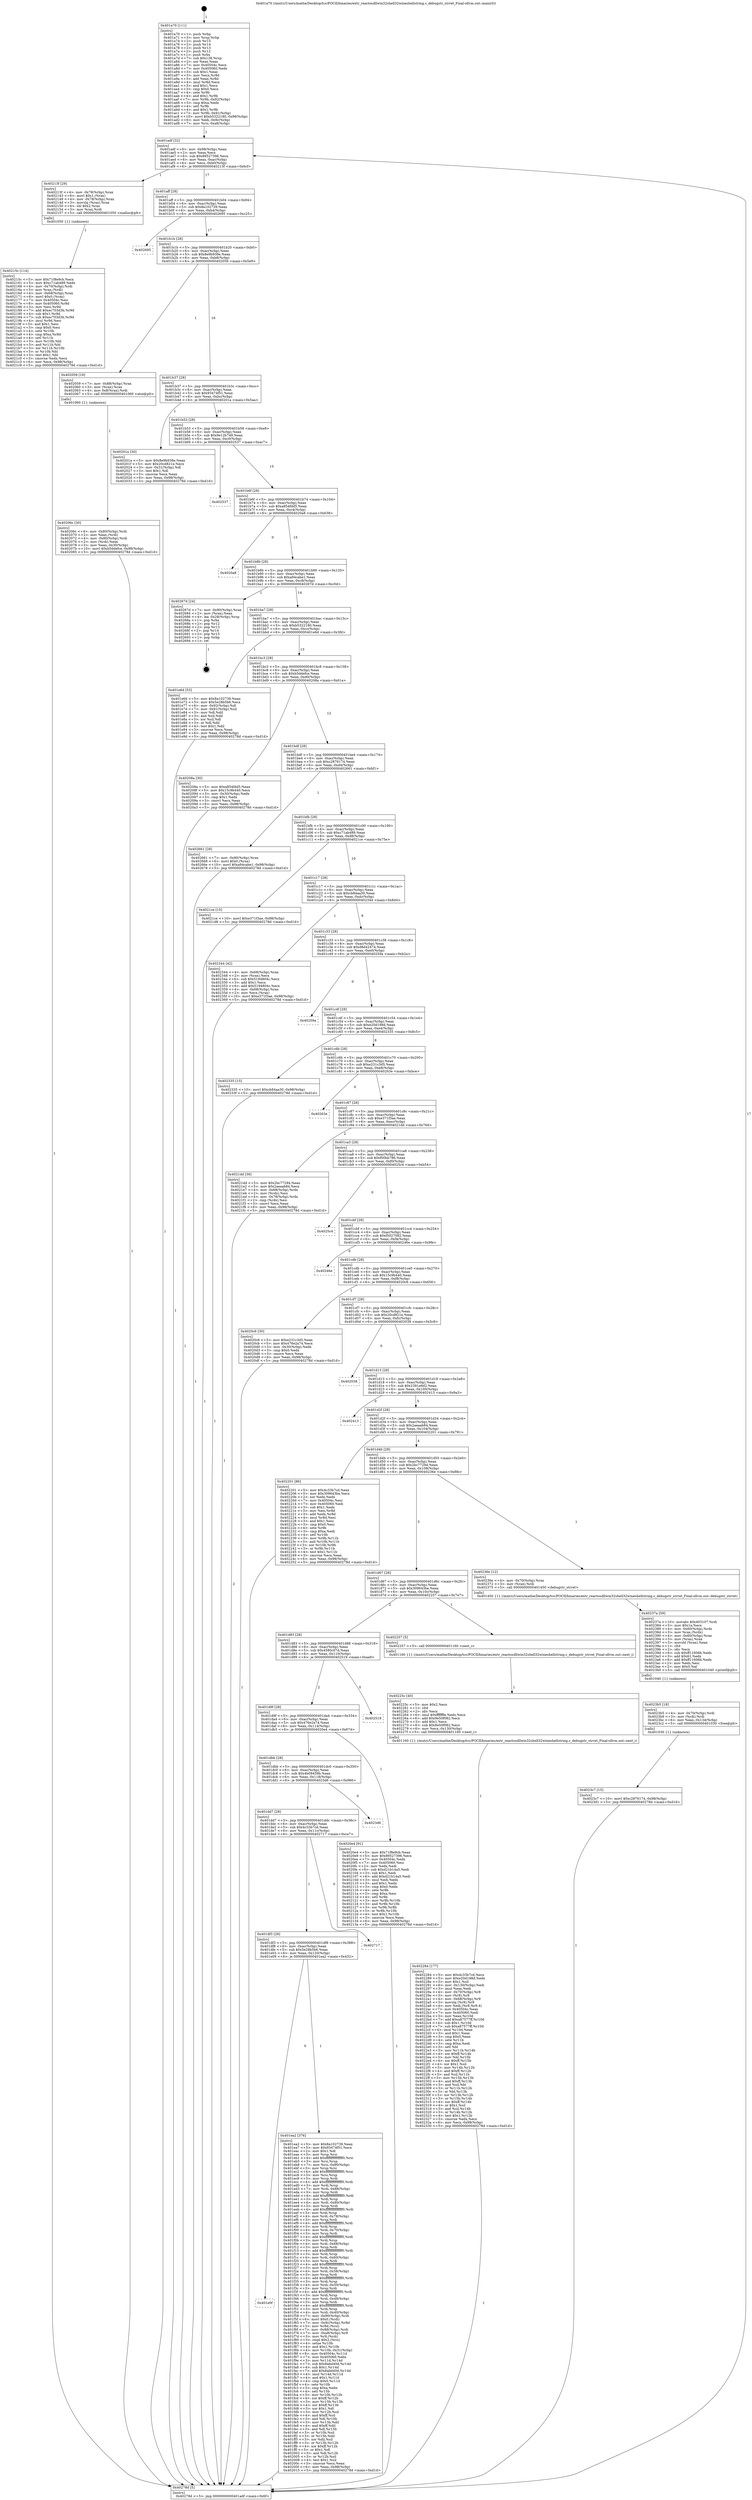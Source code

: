 digraph "0x401a70" {
  label = "0x401a70 (/mnt/c/Users/mathe/Desktop/tcc/POCII/binaries/extr_reactosdllwin32shell32wineshellstring.c_debugstr_strret_Final-ollvm.out::main(0))"
  labelloc = "t"
  node[shape=record]

  Entry [label="",width=0.3,height=0.3,shape=circle,fillcolor=black,style=filled]
  "0x401adf" [label="{
     0x401adf [32]\l
     | [instrs]\l
     &nbsp;&nbsp;0x401adf \<+6\>: mov -0x98(%rbp),%eax\l
     &nbsp;&nbsp;0x401ae5 \<+2\>: mov %eax,%ecx\l
     &nbsp;&nbsp;0x401ae7 \<+6\>: sub $0x89527396,%ecx\l
     &nbsp;&nbsp;0x401aed \<+6\>: mov %eax,-0xac(%rbp)\l
     &nbsp;&nbsp;0x401af3 \<+6\>: mov %ecx,-0xb0(%rbp)\l
     &nbsp;&nbsp;0x401af9 \<+6\>: je 000000000040213f \<main+0x6cf\>\l
  }"]
  "0x40213f" [label="{
     0x40213f [29]\l
     | [instrs]\l
     &nbsp;&nbsp;0x40213f \<+4\>: mov -0x78(%rbp),%rax\l
     &nbsp;&nbsp;0x402143 \<+6\>: movl $0x1,(%rax)\l
     &nbsp;&nbsp;0x402149 \<+4\>: mov -0x78(%rbp),%rax\l
     &nbsp;&nbsp;0x40214d \<+3\>: movslq (%rax),%rax\l
     &nbsp;&nbsp;0x402150 \<+4\>: shl $0x2,%rax\l
     &nbsp;&nbsp;0x402154 \<+3\>: mov %rax,%rdi\l
     &nbsp;&nbsp;0x402157 \<+5\>: call 0000000000401050 \<malloc@plt\>\l
     | [calls]\l
     &nbsp;&nbsp;0x401050 \{1\} (unknown)\l
  }"]
  "0x401aff" [label="{
     0x401aff [28]\l
     | [instrs]\l
     &nbsp;&nbsp;0x401aff \<+5\>: jmp 0000000000401b04 \<main+0x94\>\l
     &nbsp;&nbsp;0x401b04 \<+6\>: mov -0xac(%rbp),%eax\l
     &nbsp;&nbsp;0x401b0a \<+5\>: sub $0x8a102739,%eax\l
     &nbsp;&nbsp;0x401b0f \<+6\>: mov %eax,-0xb4(%rbp)\l
     &nbsp;&nbsp;0x401b15 \<+6\>: je 0000000000402695 \<main+0xc25\>\l
  }"]
  Exit [label="",width=0.3,height=0.3,shape=circle,fillcolor=black,style=filled,peripheries=2]
  "0x402695" [label="{
     0x402695\l
  }", style=dashed]
  "0x401b1b" [label="{
     0x401b1b [28]\l
     | [instrs]\l
     &nbsp;&nbsp;0x401b1b \<+5\>: jmp 0000000000401b20 \<main+0xb0\>\l
     &nbsp;&nbsp;0x401b20 \<+6\>: mov -0xac(%rbp),%eax\l
     &nbsp;&nbsp;0x401b26 \<+5\>: sub $0x8e9b938e,%eax\l
     &nbsp;&nbsp;0x401b2b \<+6\>: mov %eax,-0xb8(%rbp)\l
     &nbsp;&nbsp;0x401b31 \<+6\>: je 0000000000402059 \<main+0x5e9\>\l
  }"]
  "0x4023c7" [label="{
     0x4023c7 [15]\l
     | [instrs]\l
     &nbsp;&nbsp;0x4023c7 \<+10\>: movl $0xc2876174,-0x98(%rbp)\l
     &nbsp;&nbsp;0x4023d1 \<+5\>: jmp 000000000040278d \<main+0xd1d\>\l
  }"]
  "0x402059" [label="{
     0x402059 [19]\l
     | [instrs]\l
     &nbsp;&nbsp;0x402059 \<+7\>: mov -0x88(%rbp),%rax\l
     &nbsp;&nbsp;0x402060 \<+3\>: mov (%rax),%rax\l
     &nbsp;&nbsp;0x402063 \<+4\>: mov 0x8(%rax),%rdi\l
     &nbsp;&nbsp;0x402067 \<+5\>: call 0000000000401060 \<atoi@plt\>\l
     | [calls]\l
     &nbsp;&nbsp;0x401060 \{1\} (unknown)\l
  }"]
  "0x401b37" [label="{
     0x401b37 [28]\l
     | [instrs]\l
     &nbsp;&nbsp;0x401b37 \<+5\>: jmp 0000000000401b3c \<main+0xcc\>\l
     &nbsp;&nbsp;0x401b3c \<+6\>: mov -0xac(%rbp),%eax\l
     &nbsp;&nbsp;0x401b42 \<+5\>: sub $0x93474f51,%eax\l
     &nbsp;&nbsp;0x401b47 \<+6\>: mov %eax,-0xbc(%rbp)\l
     &nbsp;&nbsp;0x401b4d \<+6\>: je 000000000040201a \<main+0x5aa\>\l
  }"]
  "0x4023b5" [label="{
     0x4023b5 [18]\l
     | [instrs]\l
     &nbsp;&nbsp;0x4023b5 \<+4\>: mov -0x70(%rbp),%rdi\l
     &nbsp;&nbsp;0x4023b9 \<+3\>: mov (%rdi),%rdi\l
     &nbsp;&nbsp;0x4023bc \<+6\>: mov %eax,-0x134(%rbp)\l
     &nbsp;&nbsp;0x4023c2 \<+5\>: call 0000000000401030 \<free@plt\>\l
     | [calls]\l
     &nbsp;&nbsp;0x401030 \{1\} (unknown)\l
  }"]
  "0x40201a" [label="{
     0x40201a [30]\l
     | [instrs]\l
     &nbsp;&nbsp;0x40201a \<+5\>: mov $0x8e9b938e,%eax\l
     &nbsp;&nbsp;0x40201f \<+5\>: mov $0x20cd821e,%ecx\l
     &nbsp;&nbsp;0x402024 \<+3\>: mov -0x31(%rbp),%dl\l
     &nbsp;&nbsp;0x402027 \<+3\>: test $0x1,%dl\l
     &nbsp;&nbsp;0x40202a \<+3\>: cmovne %ecx,%eax\l
     &nbsp;&nbsp;0x40202d \<+6\>: mov %eax,-0x98(%rbp)\l
     &nbsp;&nbsp;0x402033 \<+5\>: jmp 000000000040278d \<main+0xd1d\>\l
  }"]
  "0x401b53" [label="{
     0x401b53 [28]\l
     | [instrs]\l
     &nbsp;&nbsp;0x401b53 \<+5\>: jmp 0000000000401b58 \<main+0xe8\>\l
     &nbsp;&nbsp;0x401b58 \<+6\>: mov -0xac(%rbp),%eax\l
     &nbsp;&nbsp;0x401b5e \<+5\>: sub $0x9e12b749,%eax\l
     &nbsp;&nbsp;0x401b63 \<+6\>: mov %eax,-0xc0(%rbp)\l
     &nbsp;&nbsp;0x401b69 \<+6\>: je 0000000000402537 \<main+0xac7\>\l
  }"]
  "0x40237a" [label="{
     0x40237a [59]\l
     | [instrs]\l
     &nbsp;&nbsp;0x40237a \<+10\>: movabs $0x403107,%rdi\l
     &nbsp;&nbsp;0x402384 \<+5\>: mov $0x1a,%ecx\l
     &nbsp;&nbsp;0x402389 \<+4\>: mov -0x60(%rbp),%rdx\l
     &nbsp;&nbsp;0x40238d \<+3\>: mov %rax,(%rdx)\l
     &nbsp;&nbsp;0x402390 \<+4\>: mov -0x60(%rbp),%rax\l
     &nbsp;&nbsp;0x402394 \<+3\>: mov (%rax),%rax\l
     &nbsp;&nbsp;0x402397 \<+3\>: movsbl (%rax),%eax\l
     &nbsp;&nbsp;0x40239a \<+1\>: cltd\l
     &nbsp;&nbsp;0x40239b \<+2\>: idiv %ecx\l
     &nbsp;&nbsp;0x40239d \<+6\>: sub $0xff11606b,%edx\l
     &nbsp;&nbsp;0x4023a3 \<+3\>: add $0x61,%edx\l
     &nbsp;&nbsp;0x4023a6 \<+6\>: add $0xff11606b,%edx\l
     &nbsp;&nbsp;0x4023ac \<+2\>: mov %edx,%esi\l
     &nbsp;&nbsp;0x4023ae \<+2\>: mov $0x0,%al\l
     &nbsp;&nbsp;0x4023b0 \<+5\>: call 0000000000401040 \<printf@plt\>\l
     | [calls]\l
     &nbsp;&nbsp;0x401040 \{1\} (unknown)\l
  }"]
  "0x402537" [label="{
     0x402537\l
  }", style=dashed]
  "0x401b6f" [label="{
     0x401b6f [28]\l
     | [instrs]\l
     &nbsp;&nbsp;0x401b6f \<+5\>: jmp 0000000000401b74 \<main+0x104\>\l
     &nbsp;&nbsp;0x401b74 \<+6\>: mov -0xac(%rbp),%eax\l
     &nbsp;&nbsp;0x401b7a \<+5\>: sub $0xa854fdd5,%eax\l
     &nbsp;&nbsp;0x401b7f \<+6\>: mov %eax,-0xc4(%rbp)\l
     &nbsp;&nbsp;0x401b85 \<+6\>: je 00000000004020a8 \<main+0x638\>\l
  }"]
  "0x402284" [label="{
     0x402284 [177]\l
     | [instrs]\l
     &nbsp;&nbsp;0x402284 \<+5\>: mov $0x4c33b7cd,%ecx\l
     &nbsp;&nbsp;0x402289 \<+5\>: mov $0xe20d198d,%edx\l
     &nbsp;&nbsp;0x40228e \<+3\>: mov $0x1,%sil\l
     &nbsp;&nbsp;0x402291 \<+6\>: mov -0x130(%rbp),%edi\l
     &nbsp;&nbsp;0x402297 \<+3\>: imul %eax,%edi\l
     &nbsp;&nbsp;0x40229a \<+4\>: mov -0x70(%rbp),%r8\l
     &nbsp;&nbsp;0x40229e \<+3\>: mov (%r8),%r8\l
     &nbsp;&nbsp;0x4022a1 \<+4\>: mov -0x68(%rbp),%r9\l
     &nbsp;&nbsp;0x4022a5 \<+3\>: movslq (%r9),%r9\l
     &nbsp;&nbsp;0x4022a8 \<+4\>: mov %edi,(%r8,%r9,4)\l
     &nbsp;&nbsp;0x4022ac \<+7\>: mov 0x40504c,%eax\l
     &nbsp;&nbsp;0x4022b3 \<+7\>: mov 0x405060,%edi\l
     &nbsp;&nbsp;0x4022ba \<+3\>: mov %eax,%r10d\l
     &nbsp;&nbsp;0x4022bd \<+7\>: add $0xa87577ff,%r10d\l
     &nbsp;&nbsp;0x4022c4 \<+4\>: sub $0x1,%r10d\l
     &nbsp;&nbsp;0x4022c8 \<+7\>: sub $0xa87577ff,%r10d\l
     &nbsp;&nbsp;0x4022cf \<+4\>: imul %r10d,%eax\l
     &nbsp;&nbsp;0x4022d3 \<+3\>: and $0x1,%eax\l
     &nbsp;&nbsp;0x4022d6 \<+3\>: cmp $0x0,%eax\l
     &nbsp;&nbsp;0x4022d9 \<+4\>: sete %r11b\l
     &nbsp;&nbsp;0x4022dd \<+3\>: cmp $0xa,%edi\l
     &nbsp;&nbsp;0x4022e0 \<+3\>: setl %bl\l
     &nbsp;&nbsp;0x4022e3 \<+3\>: mov %r11b,%r14b\l
     &nbsp;&nbsp;0x4022e6 \<+4\>: xor $0xff,%r14b\l
     &nbsp;&nbsp;0x4022ea \<+3\>: mov %bl,%r15b\l
     &nbsp;&nbsp;0x4022ed \<+4\>: xor $0xff,%r15b\l
     &nbsp;&nbsp;0x4022f1 \<+4\>: xor $0x1,%sil\l
     &nbsp;&nbsp;0x4022f5 \<+3\>: mov %r14b,%r12b\l
     &nbsp;&nbsp;0x4022f8 \<+4\>: and $0xff,%r12b\l
     &nbsp;&nbsp;0x4022fc \<+3\>: and %sil,%r11b\l
     &nbsp;&nbsp;0x4022ff \<+3\>: mov %r15b,%r13b\l
     &nbsp;&nbsp;0x402302 \<+4\>: and $0xff,%r13b\l
     &nbsp;&nbsp;0x402306 \<+3\>: and %sil,%bl\l
     &nbsp;&nbsp;0x402309 \<+3\>: or %r11b,%r12b\l
     &nbsp;&nbsp;0x40230c \<+3\>: or %bl,%r13b\l
     &nbsp;&nbsp;0x40230f \<+3\>: xor %r13b,%r12b\l
     &nbsp;&nbsp;0x402312 \<+3\>: or %r15b,%r14b\l
     &nbsp;&nbsp;0x402315 \<+4\>: xor $0xff,%r14b\l
     &nbsp;&nbsp;0x402319 \<+4\>: or $0x1,%sil\l
     &nbsp;&nbsp;0x40231d \<+3\>: and %sil,%r14b\l
     &nbsp;&nbsp;0x402320 \<+3\>: or %r14b,%r12b\l
     &nbsp;&nbsp;0x402323 \<+4\>: test $0x1,%r12b\l
     &nbsp;&nbsp;0x402327 \<+3\>: cmovne %edx,%ecx\l
     &nbsp;&nbsp;0x40232a \<+6\>: mov %ecx,-0x98(%rbp)\l
     &nbsp;&nbsp;0x402330 \<+5\>: jmp 000000000040278d \<main+0xd1d\>\l
  }"]
  "0x4020a8" [label="{
     0x4020a8\l
  }", style=dashed]
  "0x401b8b" [label="{
     0x401b8b [28]\l
     | [instrs]\l
     &nbsp;&nbsp;0x401b8b \<+5\>: jmp 0000000000401b90 \<main+0x120\>\l
     &nbsp;&nbsp;0x401b90 \<+6\>: mov -0xac(%rbp),%eax\l
     &nbsp;&nbsp;0x401b96 \<+5\>: sub $0xa94cabe1,%eax\l
     &nbsp;&nbsp;0x401b9b \<+6\>: mov %eax,-0xc8(%rbp)\l
     &nbsp;&nbsp;0x401ba1 \<+6\>: je 000000000040267d \<main+0xc0d\>\l
  }"]
  "0x40225c" [label="{
     0x40225c [40]\l
     | [instrs]\l
     &nbsp;&nbsp;0x40225c \<+5\>: mov $0x2,%ecx\l
     &nbsp;&nbsp;0x402261 \<+1\>: cltd\l
     &nbsp;&nbsp;0x402262 \<+2\>: idiv %ecx\l
     &nbsp;&nbsp;0x402264 \<+6\>: imul $0xfffffffe,%edx,%ecx\l
     &nbsp;&nbsp;0x40226a \<+6\>: add $0x9e50f082,%ecx\l
     &nbsp;&nbsp;0x402270 \<+3\>: add $0x1,%ecx\l
     &nbsp;&nbsp;0x402273 \<+6\>: sub $0x9e50f082,%ecx\l
     &nbsp;&nbsp;0x402279 \<+6\>: mov %ecx,-0x130(%rbp)\l
     &nbsp;&nbsp;0x40227f \<+5\>: call 0000000000401160 \<next_i\>\l
     | [calls]\l
     &nbsp;&nbsp;0x401160 \{1\} (/mnt/c/Users/mathe/Desktop/tcc/POCII/binaries/extr_reactosdllwin32shell32wineshellstring.c_debugstr_strret_Final-ollvm.out::next_i)\l
  }"]
  "0x40267d" [label="{
     0x40267d [24]\l
     | [instrs]\l
     &nbsp;&nbsp;0x40267d \<+7\>: mov -0x90(%rbp),%rax\l
     &nbsp;&nbsp;0x402684 \<+2\>: mov (%rax),%eax\l
     &nbsp;&nbsp;0x402686 \<+4\>: lea -0x28(%rbp),%rsp\l
     &nbsp;&nbsp;0x40268a \<+1\>: pop %rbx\l
     &nbsp;&nbsp;0x40268b \<+2\>: pop %r12\l
     &nbsp;&nbsp;0x40268d \<+2\>: pop %r13\l
     &nbsp;&nbsp;0x40268f \<+2\>: pop %r14\l
     &nbsp;&nbsp;0x402691 \<+2\>: pop %r15\l
     &nbsp;&nbsp;0x402693 \<+1\>: pop %rbp\l
     &nbsp;&nbsp;0x402694 \<+1\>: ret\l
  }"]
  "0x401ba7" [label="{
     0x401ba7 [28]\l
     | [instrs]\l
     &nbsp;&nbsp;0x401ba7 \<+5\>: jmp 0000000000401bac \<main+0x13c\>\l
     &nbsp;&nbsp;0x401bac \<+6\>: mov -0xac(%rbp),%eax\l
     &nbsp;&nbsp;0x401bb2 \<+5\>: sub $0xb5322180,%eax\l
     &nbsp;&nbsp;0x401bb7 \<+6\>: mov %eax,-0xcc(%rbp)\l
     &nbsp;&nbsp;0x401bbd \<+6\>: je 0000000000401e6d \<main+0x3fd\>\l
  }"]
  "0x40215c" [label="{
     0x40215c [114]\l
     | [instrs]\l
     &nbsp;&nbsp;0x40215c \<+5\>: mov $0x71f8e9cb,%ecx\l
     &nbsp;&nbsp;0x402161 \<+5\>: mov $0xc71ab489,%edx\l
     &nbsp;&nbsp;0x402166 \<+4\>: mov -0x70(%rbp),%rdi\l
     &nbsp;&nbsp;0x40216a \<+3\>: mov %rax,(%rdi)\l
     &nbsp;&nbsp;0x40216d \<+4\>: mov -0x68(%rbp),%rax\l
     &nbsp;&nbsp;0x402171 \<+6\>: movl $0x0,(%rax)\l
     &nbsp;&nbsp;0x402177 \<+7\>: mov 0x40504c,%esi\l
     &nbsp;&nbsp;0x40217e \<+8\>: mov 0x405060,%r8d\l
     &nbsp;&nbsp;0x402186 \<+3\>: mov %esi,%r9d\l
     &nbsp;&nbsp;0x402189 \<+7\>: add $0xec703d3b,%r9d\l
     &nbsp;&nbsp;0x402190 \<+4\>: sub $0x1,%r9d\l
     &nbsp;&nbsp;0x402194 \<+7\>: sub $0xec703d3b,%r9d\l
     &nbsp;&nbsp;0x40219b \<+4\>: imul %r9d,%esi\l
     &nbsp;&nbsp;0x40219f \<+3\>: and $0x1,%esi\l
     &nbsp;&nbsp;0x4021a2 \<+3\>: cmp $0x0,%esi\l
     &nbsp;&nbsp;0x4021a5 \<+4\>: sete %r10b\l
     &nbsp;&nbsp;0x4021a9 \<+4\>: cmp $0xa,%r8d\l
     &nbsp;&nbsp;0x4021ad \<+4\>: setl %r11b\l
     &nbsp;&nbsp;0x4021b1 \<+3\>: mov %r10b,%bl\l
     &nbsp;&nbsp;0x4021b4 \<+3\>: and %r11b,%bl\l
     &nbsp;&nbsp;0x4021b7 \<+3\>: xor %r11b,%r10b\l
     &nbsp;&nbsp;0x4021ba \<+3\>: or %r10b,%bl\l
     &nbsp;&nbsp;0x4021bd \<+3\>: test $0x1,%bl\l
     &nbsp;&nbsp;0x4021c0 \<+3\>: cmovne %edx,%ecx\l
     &nbsp;&nbsp;0x4021c3 \<+6\>: mov %ecx,-0x98(%rbp)\l
     &nbsp;&nbsp;0x4021c9 \<+5\>: jmp 000000000040278d \<main+0xd1d\>\l
  }"]
  "0x401e6d" [label="{
     0x401e6d [53]\l
     | [instrs]\l
     &nbsp;&nbsp;0x401e6d \<+5\>: mov $0x8a102739,%eax\l
     &nbsp;&nbsp;0x401e72 \<+5\>: mov $0x5e28b5b6,%ecx\l
     &nbsp;&nbsp;0x401e77 \<+6\>: mov -0x92(%rbp),%dl\l
     &nbsp;&nbsp;0x401e7d \<+7\>: mov -0x91(%rbp),%sil\l
     &nbsp;&nbsp;0x401e84 \<+3\>: mov %dl,%dil\l
     &nbsp;&nbsp;0x401e87 \<+3\>: and %sil,%dil\l
     &nbsp;&nbsp;0x401e8a \<+3\>: xor %sil,%dl\l
     &nbsp;&nbsp;0x401e8d \<+3\>: or %dl,%dil\l
     &nbsp;&nbsp;0x401e90 \<+4\>: test $0x1,%dil\l
     &nbsp;&nbsp;0x401e94 \<+3\>: cmovne %ecx,%eax\l
     &nbsp;&nbsp;0x401e97 \<+6\>: mov %eax,-0x98(%rbp)\l
     &nbsp;&nbsp;0x401e9d \<+5\>: jmp 000000000040278d \<main+0xd1d\>\l
  }"]
  "0x401bc3" [label="{
     0x401bc3 [28]\l
     | [instrs]\l
     &nbsp;&nbsp;0x401bc3 \<+5\>: jmp 0000000000401bc8 \<main+0x158\>\l
     &nbsp;&nbsp;0x401bc8 \<+6\>: mov -0xac(%rbp),%eax\l
     &nbsp;&nbsp;0x401bce \<+5\>: sub $0xb5ddefce,%eax\l
     &nbsp;&nbsp;0x401bd3 \<+6\>: mov %eax,-0xd0(%rbp)\l
     &nbsp;&nbsp;0x401bd9 \<+6\>: je 000000000040208a \<main+0x61a\>\l
  }"]
  "0x40278d" [label="{
     0x40278d [5]\l
     | [instrs]\l
     &nbsp;&nbsp;0x40278d \<+5\>: jmp 0000000000401adf \<main+0x6f\>\l
  }"]
  "0x401a70" [label="{
     0x401a70 [111]\l
     | [instrs]\l
     &nbsp;&nbsp;0x401a70 \<+1\>: push %rbp\l
     &nbsp;&nbsp;0x401a71 \<+3\>: mov %rsp,%rbp\l
     &nbsp;&nbsp;0x401a74 \<+2\>: push %r15\l
     &nbsp;&nbsp;0x401a76 \<+2\>: push %r14\l
     &nbsp;&nbsp;0x401a78 \<+2\>: push %r13\l
     &nbsp;&nbsp;0x401a7a \<+2\>: push %r12\l
     &nbsp;&nbsp;0x401a7c \<+1\>: push %rbx\l
     &nbsp;&nbsp;0x401a7d \<+7\>: sub $0x138,%rsp\l
     &nbsp;&nbsp;0x401a84 \<+2\>: xor %eax,%eax\l
     &nbsp;&nbsp;0x401a86 \<+7\>: mov 0x40504c,%ecx\l
     &nbsp;&nbsp;0x401a8d \<+7\>: mov 0x405060,%edx\l
     &nbsp;&nbsp;0x401a94 \<+3\>: sub $0x1,%eax\l
     &nbsp;&nbsp;0x401a97 \<+3\>: mov %ecx,%r8d\l
     &nbsp;&nbsp;0x401a9a \<+3\>: add %eax,%r8d\l
     &nbsp;&nbsp;0x401a9d \<+4\>: imul %r8d,%ecx\l
     &nbsp;&nbsp;0x401aa1 \<+3\>: and $0x1,%ecx\l
     &nbsp;&nbsp;0x401aa4 \<+3\>: cmp $0x0,%ecx\l
     &nbsp;&nbsp;0x401aa7 \<+4\>: sete %r9b\l
     &nbsp;&nbsp;0x401aab \<+4\>: and $0x1,%r9b\l
     &nbsp;&nbsp;0x401aaf \<+7\>: mov %r9b,-0x92(%rbp)\l
     &nbsp;&nbsp;0x401ab6 \<+3\>: cmp $0xa,%edx\l
     &nbsp;&nbsp;0x401ab9 \<+4\>: setl %r9b\l
     &nbsp;&nbsp;0x401abd \<+4\>: and $0x1,%r9b\l
     &nbsp;&nbsp;0x401ac1 \<+7\>: mov %r9b,-0x91(%rbp)\l
     &nbsp;&nbsp;0x401ac8 \<+10\>: movl $0xb5322180,-0x98(%rbp)\l
     &nbsp;&nbsp;0x401ad2 \<+6\>: mov %edi,-0x9c(%rbp)\l
     &nbsp;&nbsp;0x401ad8 \<+7\>: mov %rsi,-0xa8(%rbp)\l
  }"]
  "0x40206c" [label="{
     0x40206c [30]\l
     | [instrs]\l
     &nbsp;&nbsp;0x40206c \<+4\>: mov -0x80(%rbp),%rdi\l
     &nbsp;&nbsp;0x402070 \<+2\>: mov %eax,(%rdi)\l
     &nbsp;&nbsp;0x402072 \<+4\>: mov -0x80(%rbp),%rdi\l
     &nbsp;&nbsp;0x402076 \<+2\>: mov (%rdi),%eax\l
     &nbsp;&nbsp;0x402078 \<+3\>: mov %eax,-0x30(%rbp)\l
     &nbsp;&nbsp;0x40207b \<+10\>: movl $0xb5ddefce,-0x98(%rbp)\l
     &nbsp;&nbsp;0x402085 \<+5\>: jmp 000000000040278d \<main+0xd1d\>\l
  }"]
  "0x40208a" [label="{
     0x40208a [30]\l
     | [instrs]\l
     &nbsp;&nbsp;0x40208a \<+5\>: mov $0xa854fdd5,%eax\l
     &nbsp;&nbsp;0x40208f \<+5\>: mov $0x15c9b440,%ecx\l
     &nbsp;&nbsp;0x402094 \<+3\>: mov -0x30(%rbp),%edx\l
     &nbsp;&nbsp;0x402097 \<+3\>: cmp $0x1,%edx\l
     &nbsp;&nbsp;0x40209a \<+3\>: cmovl %ecx,%eax\l
     &nbsp;&nbsp;0x40209d \<+6\>: mov %eax,-0x98(%rbp)\l
     &nbsp;&nbsp;0x4020a3 \<+5\>: jmp 000000000040278d \<main+0xd1d\>\l
  }"]
  "0x401bdf" [label="{
     0x401bdf [28]\l
     | [instrs]\l
     &nbsp;&nbsp;0x401bdf \<+5\>: jmp 0000000000401be4 \<main+0x174\>\l
     &nbsp;&nbsp;0x401be4 \<+6\>: mov -0xac(%rbp),%eax\l
     &nbsp;&nbsp;0x401bea \<+5\>: sub $0xc2876174,%eax\l
     &nbsp;&nbsp;0x401bef \<+6\>: mov %eax,-0xd4(%rbp)\l
     &nbsp;&nbsp;0x401bf5 \<+6\>: je 0000000000402661 \<main+0xbf1\>\l
  }"]
  "0x401e0f" [label="{
     0x401e0f\l
  }", style=dashed]
  "0x402661" [label="{
     0x402661 [28]\l
     | [instrs]\l
     &nbsp;&nbsp;0x402661 \<+7\>: mov -0x90(%rbp),%rax\l
     &nbsp;&nbsp;0x402668 \<+6\>: movl $0x0,(%rax)\l
     &nbsp;&nbsp;0x40266e \<+10\>: movl $0xa94cabe1,-0x98(%rbp)\l
     &nbsp;&nbsp;0x402678 \<+5\>: jmp 000000000040278d \<main+0xd1d\>\l
  }"]
  "0x401bfb" [label="{
     0x401bfb [28]\l
     | [instrs]\l
     &nbsp;&nbsp;0x401bfb \<+5\>: jmp 0000000000401c00 \<main+0x190\>\l
     &nbsp;&nbsp;0x401c00 \<+6\>: mov -0xac(%rbp),%eax\l
     &nbsp;&nbsp;0x401c06 \<+5\>: sub $0xc71ab489,%eax\l
     &nbsp;&nbsp;0x401c0b \<+6\>: mov %eax,-0xd8(%rbp)\l
     &nbsp;&nbsp;0x401c11 \<+6\>: je 00000000004021ce \<main+0x75e\>\l
  }"]
  "0x401ea2" [label="{
     0x401ea2 [376]\l
     | [instrs]\l
     &nbsp;&nbsp;0x401ea2 \<+5\>: mov $0x8a102739,%eax\l
     &nbsp;&nbsp;0x401ea7 \<+5\>: mov $0x93474f51,%ecx\l
     &nbsp;&nbsp;0x401eac \<+2\>: mov $0x1,%dl\l
     &nbsp;&nbsp;0x401eae \<+3\>: mov %rsp,%rsi\l
     &nbsp;&nbsp;0x401eb1 \<+4\>: add $0xfffffffffffffff0,%rsi\l
     &nbsp;&nbsp;0x401eb5 \<+3\>: mov %rsi,%rsp\l
     &nbsp;&nbsp;0x401eb8 \<+7\>: mov %rsi,-0x90(%rbp)\l
     &nbsp;&nbsp;0x401ebf \<+3\>: mov %rsp,%rsi\l
     &nbsp;&nbsp;0x401ec2 \<+4\>: add $0xfffffffffffffff0,%rsi\l
     &nbsp;&nbsp;0x401ec6 \<+3\>: mov %rsi,%rsp\l
     &nbsp;&nbsp;0x401ec9 \<+3\>: mov %rsp,%rdi\l
     &nbsp;&nbsp;0x401ecc \<+4\>: add $0xfffffffffffffff0,%rdi\l
     &nbsp;&nbsp;0x401ed0 \<+3\>: mov %rdi,%rsp\l
     &nbsp;&nbsp;0x401ed3 \<+7\>: mov %rdi,-0x88(%rbp)\l
     &nbsp;&nbsp;0x401eda \<+3\>: mov %rsp,%rdi\l
     &nbsp;&nbsp;0x401edd \<+4\>: add $0xfffffffffffffff0,%rdi\l
     &nbsp;&nbsp;0x401ee1 \<+3\>: mov %rdi,%rsp\l
     &nbsp;&nbsp;0x401ee4 \<+4\>: mov %rdi,-0x80(%rbp)\l
     &nbsp;&nbsp;0x401ee8 \<+3\>: mov %rsp,%rdi\l
     &nbsp;&nbsp;0x401eeb \<+4\>: add $0xfffffffffffffff0,%rdi\l
     &nbsp;&nbsp;0x401eef \<+3\>: mov %rdi,%rsp\l
     &nbsp;&nbsp;0x401ef2 \<+4\>: mov %rdi,-0x78(%rbp)\l
     &nbsp;&nbsp;0x401ef6 \<+3\>: mov %rsp,%rdi\l
     &nbsp;&nbsp;0x401ef9 \<+4\>: add $0xfffffffffffffff0,%rdi\l
     &nbsp;&nbsp;0x401efd \<+3\>: mov %rdi,%rsp\l
     &nbsp;&nbsp;0x401f00 \<+4\>: mov %rdi,-0x70(%rbp)\l
     &nbsp;&nbsp;0x401f04 \<+3\>: mov %rsp,%rdi\l
     &nbsp;&nbsp;0x401f07 \<+4\>: add $0xfffffffffffffff0,%rdi\l
     &nbsp;&nbsp;0x401f0b \<+3\>: mov %rdi,%rsp\l
     &nbsp;&nbsp;0x401f0e \<+4\>: mov %rdi,-0x68(%rbp)\l
     &nbsp;&nbsp;0x401f12 \<+3\>: mov %rsp,%rdi\l
     &nbsp;&nbsp;0x401f15 \<+4\>: add $0xfffffffffffffff0,%rdi\l
     &nbsp;&nbsp;0x401f19 \<+3\>: mov %rdi,%rsp\l
     &nbsp;&nbsp;0x401f1c \<+4\>: mov %rdi,-0x60(%rbp)\l
     &nbsp;&nbsp;0x401f20 \<+3\>: mov %rsp,%rdi\l
     &nbsp;&nbsp;0x401f23 \<+4\>: add $0xfffffffffffffff0,%rdi\l
     &nbsp;&nbsp;0x401f27 \<+3\>: mov %rdi,%rsp\l
     &nbsp;&nbsp;0x401f2a \<+4\>: mov %rdi,-0x58(%rbp)\l
     &nbsp;&nbsp;0x401f2e \<+3\>: mov %rsp,%rdi\l
     &nbsp;&nbsp;0x401f31 \<+4\>: add $0xfffffffffffffff0,%rdi\l
     &nbsp;&nbsp;0x401f35 \<+3\>: mov %rdi,%rsp\l
     &nbsp;&nbsp;0x401f38 \<+4\>: mov %rdi,-0x50(%rbp)\l
     &nbsp;&nbsp;0x401f3c \<+3\>: mov %rsp,%rdi\l
     &nbsp;&nbsp;0x401f3f \<+4\>: add $0xfffffffffffffff0,%rdi\l
     &nbsp;&nbsp;0x401f43 \<+3\>: mov %rdi,%rsp\l
     &nbsp;&nbsp;0x401f46 \<+4\>: mov %rdi,-0x48(%rbp)\l
     &nbsp;&nbsp;0x401f4a \<+3\>: mov %rsp,%rdi\l
     &nbsp;&nbsp;0x401f4d \<+4\>: add $0xfffffffffffffff0,%rdi\l
     &nbsp;&nbsp;0x401f51 \<+3\>: mov %rdi,%rsp\l
     &nbsp;&nbsp;0x401f54 \<+4\>: mov %rdi,-0x40(%rbp)\l
     &nbsp;&nbsp;0x401f58 \<+7\>: mov -0x90(%rbp),%rdi\l
     &nbsp;&nbsp;0x401f5f \<+6\>: movl $0x0,(%rdi)\l
     &nbsp;&nbsp;0x401f65 \<+7\>: mov -0x9c(%rbp),%r8d\l
     &nbsp;&nbsp;0x401f6c \<+3\>: mov %r8d,(%rsi)\l
     &nbsp;&nbsp;0x401f6f \<+7\>: mov -0x88(%rbp),%rdi\l
     &nbsp;&nbsp;0x401f76 \<+7\>: mov -0xa8(%rbp),%r9\l
     &nbsp;&nbsp;0x401f7d \<+3\>: mov %r9,(%rdi)\l
     &nbsp;&nbsp;0x401f80 \<+3\>: cmpl $0x2,(%rsi)\l
     &nbsp;&nbsp;0x401f83 \<+4\>: setne %r10b\l
     &nbsp;&nbsp;0x401f87 \<+4\>: and $0x1,%r10b\l
     &nbsp;&nbsp;0x401f8b \<+4\>: mov %r10b,-0x31(%rbp)\l
     &nbsp;&nbsp;0x401f8f \<+8\>: mov 0x40504c,%r11d\l
     &nbsp;&nbsp;0x401f97 \<+7\>: mov 0x405060,%ebx\l
     &nbsp;&nbsp;0x401f9e \<+3\>: mov %r11d,%r14d\l
     &nbsp;&nbsp;0x401fa1 \<+7\>: sub $0x8abd40d,%r14d\l
     &nbsp;&nbsp;0x401fa8 \<+4\>: sub $0x1,%r14d\l
     &nbsp;&nbsp;0x401fac \<+7\>: add $0x8abd40d,%r14d\l
     &nbsp;&nbsp;0x401fb3 \<+4\>: imul %r14d,%r11d\l
     &nbsp;&nbsp;0x401fb7 \<+4\>: and $0x1,%r11d\l
     &nbsp;&nbsp;0x401fbb \<+4\>: cmp $0x0,%r11d\l
     &nbsp;&nbsp;0x401fbf \<+4\>: sete %r10b\l
     &nbsp;&nbsp;0x401fc3 \<+3\>: cmp $0xa,%ebx\l
     &nbsp;&nbsp;0x401fc6 \<+4\>: setl %r15b\l
     &nbsp;&nbsp;0x401fca \<+3\>: mov %r10b,%r12b\l
     &nbsp;&nbsp;0x401fcd \<+4\>: xor $0xff,%r12b\l
     &nbsp;&nbsp;0x401fd1 \<+3\>: mov %r15b,%r13b\l
     &nbsp;&nbsp;0x401fd4 \<+4\>: xor $0xff,%r13b\l
     &nbsp;&nbsp;0x401fd8 \<+3\>: xor $0x1,%dl\l
     &nbsp;&nbsp;0x401fdb \<+3\>: mov %r12b,%sil\l
     &nbsp;&nbsp;0x401fde \<+4\>: and $0xff,%sil\l
     &nbsp;&nbsp;0x401fe2 \<+3\>: and %dl,%r10b\l
     &nbsp;&nbsp;0x401fe5 \<+3\>: mov %r13b,%dil\l
     &nbsp;&nbsp;0x401fe8 \<+4\>: and $0xff,%dil\l
     &nbsp;&nbsp;0x401fec \<+3\>: and %dl,%r15b\l
     &nbsp;&nbsp;0x401fef \<+3\>: or %r10b,%sil\l
     &nbsp;&nbsp;0x401ff2 \<+3\>: or %r15b,%dil\l
     &nbsp;&nbsp;0x401ff5 \<+3\>: xor %dil,%sil\l
     &nbsp;&nbsp;0x401ff8 \<+3\>: or %r13b,%r12b\l
     &nbsp;&nbsp;0x401ffb \<+4\>: xor $0xff,%r12b\l
     &nbsp;&nbsp;0x401fff \<+3\>: or $0x1,%dl\l
     &nbsp;&nbsp;0x402002 \<+3\>: and %dl,%r12b\l
     &nbsp;&nbsp;0x402005 \<+3\>: or %r12b,%sil\l
     &nbsp;&nbsp;0x402008 \<+4\>: test $0x1,%sil\l
     &nbsp;&nbsp;0x40200c \<+3\>: cmovne %ecx,%eax\l
     &nbsp;&nbsp;0x40200f \<+6\>: mov %eax,-0x98(%rbp)\l
     &nbsp;&nbsp;0x402015 \<+5\>: jmp 000000000040278d \<main+0xd1d\>\l
  }"]
  "0x4021ce" [label="{
     0x4021ce [15]\l
     | [instrs]\l
     &nbsp;&nbsp;0x4021ce \<+10\>: movl $0xe371f3ae,-0x98(%rbp)\l
     &nbsp;&nbsp;0x4021d8 \<+5\>: jmp 000000000040278d \<main+0xd1d\>\l
  }"]
  "0x401c17" [label="{
     0x401c17 [28]\l
     | [instrs]\l
     &nbsp;&nbsp;0x401c17 \<+5\>: jmp 0000000000401c1c \<main+0x1ac\>\l
     &nbsp;&nbsp;0x401c1c \<+6\>: mov -0xac(%rbp),%eax\l
     &nbsp;&nbsp;0x401c22 \<+5\>: sub $0xcb84aa30,%eax\l
     &nbsp;&nbsp;0x401c27 \<+6\>: mov %eax,-0xdc(%rbp)\l
     &nbsp;&nbsp;0x401c2d \<+6\>: je 0000000000402344 \<main+0x8d4\>\l
  }"]
  "0x401df3" [label="{
     0x401df3 [28]\l
     | [instrs]\l
     &nbsp;&nbsp;0x401df3 \<+5\>: jmp 0000000000401df8 \<main+0x388\>\l
     &nbsp;&nbsp;0x401df8 \<+6\>: mov -0xac(%rbp),%eax\l
     &nbsp;&nbsp;0x401dfe \<+5\>: sub $0x5e28b5b6,%eax\l
     &nbsp;&nbsp;0x401e03 \<+6\>: mov %eax,-0x120(%rbp)\l
     &nbsp;&nbsp;0x401e09 \<+6\>: je 0000000000401ea2 \<main+0x432\>\l
  }"]
  "0x402344" [label="{
     0x402344 [42]\l
     | [instrs]\l
     &nbsp;&nbsp;0x402344 \<+4\>: mov -0x68(%rbp),%rax\l
     &nbsp;&nbsp;0x402348 \<+2\>: mov (%rax),%ecx\l
     &nbsp;&nbsp;0x40234a \<+6\>: sub $0x5194804c,%ecx\l
     &nbsp;&nbsp;0x402350 \<+3\>: add $0x1,%ecx\l
     &nbsp;&nbsp;0x402353 \<+6\>: add $0x5194804c,%ecx\l
     &nbsp;&nbsp;0x402359 \<+4\>: mov -0x68(%rbp),%rax\l
     &nbsp;&nbsp;0x40235d \<+2\>: mov %ecx,(%rax)\l
     &nbsp;&nbsp;0x40235f \<+10\>: movl $0xe371f3ae,-0x98(%rbp)\l
     &nbsp;&nbsp;0x402369 \<+5\>: jmp 000000000040278d \<main+0xd1d\>\l
  }"]
  "0x401c33" [label="{
     0x401c33 [28]\l
     | [instrs]\l
     &nbsp;&nbsp;0x401c33 \<+5\>: jmp 0000000000401c38 \<main+0x1c8\>\l
     &nbsp;&nbsp;0x401c38 \<+6\>: mov -0xac(%rbp),%eax\l
     &nbsp;&nbsp;0x401c3e \<+5\>: sub $0xd8d42474,%eax\l
     &nbsp;&nbsp;0x401c43 \<+6\>: mov %eax,-0xe0(%rbp)\l
     &nbsp;&nbsp;0x401c49 \<+6\>: je 000000000040259a \<main+0xb2a\>\l
  }"]
  "0x402717" [label="{
     0x402717\l
  }", style=dashed]
  "0x40259a" [label="{
     0x40259a\l
  }", style=dashed]
  "0x401c4f" [label="{
     0x401c4f [28]\l
     | [instrs]\l
     &nbsp;&nbsp;0x401c4f \<+5\>: jmp 0000000000401c54 \<main+0x1e4\>\l
     &nbsp;&nbsp;0x401c54 \<+6\>: mov -0xac(%rbp),%eax\l
     &nbsp;&nbsp;0x401c5a \<+5\>: sub $0xe20d198d,%eax\l
     &nbsp;&nbsp;0x401c5f \<+6\>: mov %eax,-0xe4(%rbp)\l
     &nbsp;&nbsp;0x401c65 \<+6\>: je 0000000000402335 \<main+0x8c5\>\l
  }"]
  "0x401dd7" [label="{
     0x401dd7 [28]\l
     | [instrs]\l
     &nbsp;&nbsp;0x401dd7 \<+5\>: jmp 0000000000401ddc \<main+0x36c\>\l
     &nbsp;&nbsp;0x401ddc \<+6\>: mov -0xac(%rbp),%eax\l
     &nbsp;&nbsp;0x401de2 \<+5\>: sub $0x4c33b7cd,%eax\l
     &nbsp;&nbsp;0x401de7 \<+6\>: mov %eax,-0x11c(%rbp)\l
     &nbsp;&nbsp;0x401ded \<+6\>: je 0000000000402717 \<main+0xca7\>\l
  }"]
  "0x402335" [label="{
     0x402335 [15]\l
     | [instrs]\l
     &nbsp;&nbsp;0x402335 \<+10\>: movl $0xcb84aa30,-0x98(%rbp)\l
     &nbsp;&nbsp;0x40233f \<+5\>: jmp 000000000040278d \<main+0xd1d\>\l
  }"]
  "0x401c6b" [label="{
     0x401c6b [28]\l
     | [instrs]\l
     &nbsp;&nbsp;0x401c6b \<+5\>: jmp 0000000000401c70 \<main+0x200\>\l
     &nbsp;&nbsp;0x401c70 \<+6\>: mov -0xac(%rbp),%eax\l
     &nbsp;&nbsp;0x401c76 \<+5\>: sub $0xe231c3d5,%eax\l
     &nbsp;&nbsp;0x401c7b \<+6\>: mov %eax,-0xe8(%rbp)\l
     &nbsp;&nbsp;0x401c81 \<+6\>: je 000000000040263e \<main+0xbce\>\l
  }"]
  "0x4023d6" [label="{
     0x4023d6\l
  }", style=dashed]
  "0x40263e" [label="{
     0x40263e\l
  }", style=dashed]
  "0x401c87" [label="{
     0x401c87 [28]\l
     | [instrs]\l
     &nbsp;&nbsp;0x401c87 \<+5\>: jmp 0000000000401c8c \<main+0x21c\>\l
     &nbsp;&nbsp;0x401c8c \<+6\>: mov -0xac(%rbp),%eax\l
     &nbsp;&nbsp;0x401c92 \<+5\>: sub $0xe371f3ae,%eax\l
     &nbsp;&nbsp;0x401c97 \<+6\>: mov %eax,-0xec(%rbp)\l
     &nbsp;&nbsp;0x401c9d \<+6\>: je 00000000004021dd \<main+0x76d\>\l
  }"]
  "0x401dbb" [label="{
     0x401dbb [28]\l
     | [instrs]\l
     &nbsp;&nbsp;0x401dbb \<+5\>: jmp 0000000000401dc0 \<main+0x350\>\l
     &nbsp;&nbsp;0x401dc0 \<+6\>: mov -0xac(%rbp),%eax\l
     &nbsp;&nbsp;0x401dc6 \<+5\>: sub $0x4b09459b,%eax\l
     &nbsp;&nbsp;0x401dcb \<+6\>: mov %eax,-0x118(%rbp)\l
     &nbsp;&nbsp;0x401dd1 \<+6\>: je 00000000004023d6 \<main+0x966\>\l
  }"]
  "0x4021dd" [label="{
     0x4021dd [36]\l
     | [instrs]\l
     &nbsp;&nbsp;0x4021dd \<+5\>: mov $0x2bc77294,%eax\l
     &nbsp;&nbsp;0x4021e2 \<+5\>: mov $0x2aeaab84,%ecx\l
     &nbsp;&nbsp;0x4021e7 \<+4\>: mov -0x68(%rbp),%rdx\l
     &nbsp;&nbsp;0x4021eb \<+2\>: mov (%rdx),%esi\l
     &nbsp;&nbsp;0x4021ed \<+4\>: mov -0x78(%rbp),%rdx\l
     &nbsp;&nbsp;0x4021f1 \<+2\>: cmp (%rdx),%esi\l
     &nbsp;&nbsp;0x4021f3 \<+3\>: cmovl %ecx,%eax\l
     &nbsp;&nbsp;0x4021f6 \<+6\>: mov %eax,-0x98(%rbp)\l
     &nbsp;&nbsp;0x4021fc \<+5\>: jmp 000000000040278d \<main+0xd1d\>\l
  }"]
  "0x401ca3" [label="{
     0x401ca3 [28]\l
     | [instrs]\l
     &nbsp;&nbsp;0x401ca3 \<+5\>: jmp 0000000000401ca8 \<main+0x238\>\l
     &nbsp;&nbsp;0x401ca8 \<+6\>: mov -0xac(%rbp),%eax\l
     &nbsp;&nbsp;0x401cae \<+5\>: sub $0xf00bb786,%eax\l
     &nbsp;&nbsp;0x401cb3 \<+6\>: mov %eax,-0xf0(%rbp)\l
     &nbsp;&nbsp;0x401cb9 \<+6\>: je 00000000004025c4 \<main+0xb54\>\l
  }"]
  "0x4020e4" [label="{
     0x4020e4 [91]\l
     | [instrs]\l
     &nbsp;&nbsp;0x4020e4 \<+5\>: mov $0x71f8e9cb,%eax\l
     &nbsp;&nbsp;0x4020e9 \<+5\>: mov $0x89527396,%ecx\l
     &nbsp;&nbsp;0x4020ee \<+7\>: mov 0x40504c,%edx\l
     &nbsp;&nbsp;0x4020f5 \<+7\>: mov 0x405060,%esi\l
     &nbsp;&nbsp;0x4020fc \<+2\>: mov %edx,%edi\l
     &nbsp;&nbsp;0x4020fe \<+6\>: sub $0xd21b14a5,%edi\l
     &nbsp;&nbsp;0x402104 \<+3\>: sub $0x1,%edi\l
     &nbsp;&nbsp;0x402107 \<+6\>: add $0xd21b14a5,%edi\l
     &nbsp;&nbsp;0x40210d \<+3\>: imul %edi,%edx\l
     &nbsp;&nbsp;0x402110 \<+3\>: and $0x1,%edx\l
     &nbsp;&nbsp;0x402113 \<+3\>: cmp $0x0,%edx\l
     &nbsp;&nbsp;0x402116 \<+4\>: sete %r8b\l
     &nbsp;&nbsp;0x40211a \<+3\>: cmp $0xa,%esi\l
     &nbsp;&nbsp;0x40211d \<+4\>: setl %r9b\l
     &nbsp;&nbsp;0x402121 \<+3\>: mov %r8b,%r10b\l
     &nbsp;&nbsp;0x402124 \<+3\>: and %r9b,%r10b\l
     &nbsp;&nbsp;0x402127 \<+3\>: xor %r9b,%r8b\l
     &nbsp;&nbsp;0x40212a \<+3\>: or %r8b,%r10b\l
     &nbsp;&nbsp;0x40212d \<+4\>: test $0x1,%r10b\l
     &nbsp;&nbsp;0x402131 \<+3\>: cmovne %ecx,%eax\l
     &nbsp;&nbsp;0x402134 \<+6\>: mov %eax,-0x98(%rbp)\l
     &nbsp;&nbsp;0x40213a \<+5\>: jmp 000000000040278d \<main+0xd1d\>\l
  }"]
  "0x4025c4" [label="{
     0x4025c4\l
  }", style=dashed]
  "0x401cbf" [label="{
     0x401cbf [28]\l
     | [instrs]\l
     &nbsp;&nbsp;0x401cbf \<+5\>: jmp 0000000000401cc4 \<main+0x254\>\l
     &nbsp;&nbsp;0x401cc4 \<+6\>: mov -0xac(%rbp),%eax\l
     &nbsp;&nbsp;0x401cca \<+5\>: sub $0xf5027082,%eax\l
     &nbsp;&nbsp;0x401ccf \<+6\>: mov %eax,-0xf4(%rbp)\l
     &nbsp;&nbsp;0x401cd5 \<+6\>: je 000000000040246e \<main+0x9fe\>\l
  }"]
  "0x401d9f" [label="{
     0x401d9f [28]\l
     | [instrs]\l
     &nbsp;&nbsp;0x401d9f \<+5\>: jmp 0000000000401da4 \<main+0x334\>\l
     &nbsp;&nbsp;0x401da4 \<+6\>: mov -0xac(%rbp),%eax\l
     &nbsp;&nbsp;0x401daa \<+5\>: sub $0x476e2a74,%eax\l
     &nbsp;&nbsp;0x401daf \<+6\>: mov %eax,-0x114(%rbp)\l
     &nbsp;&nbsp;0x401db5 \<+6\>: je 00000000004020e4 \<main+0x674\>\l
  }"]
  "0x40246e" [label="{
     0x40246e\l
  }", style=dashed]
  "0x401cdb" [label="{
     0x401cdb [28]\l
     | [instrs]\l
     &nbsp;&nbsp;0x401cdb \<+5\>: jmp 0000000000401ce0 \<main+0x270\>\l
     &nbsp;&nbsp;0x401ce0 \<+6\>: mov -0xac(%rbp),%eax\l
     &nbsp;&nbsp;0x401ce6 \<+5\>: sub $0x15c9b440,%eax\l
     &nbsp;&nbsp;0x401ceb \<+6\>: mov %eax,-0xf8(%rbp)\l
     &nbsp;&nbsp;0x401cf1 \<+6\>: je 00000000004020c6 \<main+0x656\>\l
  }"]
  "0x402519" [label="{
     0x402519\l
  }", style=dashed]
  "0x4020c6" [label="{
     0x4020c6 [30]\l
     | [instrs]\l
     &nbsp;&nbsp;0x4020c6 \<+5\>: mov $0xe231c3d5,%eax\l
     &nbsp;&nbsp;0x4020cb \<+5\>: mov $0x476e2a74,%ecx\l
     &nbsp;&nbsp;0x4020d0 \<+3\>: mov -0x30(%rbp),%edx\l
     &nbsp;&nbsp;0x4020d3 \<+3\>: cmp $0x0,%edx\l
     &nbsp;&nbsp;0x4020d6 \<+3\>: cmove %ecx,%eax\l
     &nbsp;&nbsp;0x4020d9 \<+6\>: mov %eax,-0x98(%rbp)\l
     &nbsp;&nbsp;0x4020df \<+5\>: jmp 000000000040278d \<main+0xd1d\>\l
  }"]
  "0x401cf7" [label="{
     0x401cf7 [28]\l
     | [instrs]\l
     &nbsp;&nbsp;0x401cf7 \<+5\>: jmp 0000000000401cfc \<main+0x28c\>\l
     &nbsp;&nbsp;0x401cfc \<+6\>: mov -0xac(%rbp),%eax\l
     &nbsp;&nbsp;0x401d02 \<+5\>: sub $0x20cd821e,%eax\l
     &nbsp;&nbsp;0x401d07 \<+6\>: mov %eax,-0xfc(%rbp)\l
     &nbsp;&nbsp;0x401d0d \<+6\>: je 0000000000402038 \<main+0x5c8\>\l
  }"]
  "0x401d83" [label="{
     0x401d83 [28]\l
     | [instrs]\l
     &nbsp;&nbsp;0x401d83 \<+5\>: jmp 0000000000401d88 \<main+0x318\>\l
     &nbsp;&nbsp;0x401d88 \<+6\>: mov -0xac(%rbp),%eax\l
     &nbsp;&nbsp;0x401d8e \<+5\>: sub $0x4580c07d,%eax\l
     &nbsp;&nbsp;0x401d93 \<+6\>: mov %eax,-0x110(%rbp)\l
     &nbsp;&nbsp;0x401d99 \<+6\>: je 0000000000402519 \<main+0xaa9\>\l
  }"]
  "0x402038" [label="{
     0x402038\l
  }", style=dashed]
  "0x401d13" [label="{
     0x401d13 [28]\l
     | [instrs]\l
     &nbsp;&nbsp;0x401d13 \<+5\>: jmp 0000000000401d18 \<main+0x2a8\>\l
     &nbsp;&nbsp;0x401d18 \<+6\>: mov -0xac(%rbp),%eax\l
     &nbsp;&nbsp;0x401d1e \<+5\>: sub $0x2391e6d2,%eax\l
     &nbsp;&nbsp;0x401d23 \<+6\>: mov %eax,-0x100(%rbp)\l
     &nbsp;&nbsp;0x401d29 \<+6\>: je 0000000000402413 \<main+0x9a3\>\l
  }"]
  "0x402257" [label="{
     0x402257 [5]\l
     | [instrs]\l
     &nbsp;&nbsp;0x402257 \<+5\>: call 0000000000401160 \<next_i\>\l
     | [calls]\l
     &nbsp;&nbsp;0x401160 \{1\} (/mnt/c/Users/mathe/Desktop/tcc/POCII/binaries/extr_reactosdllwin32shell32wineshellstring.c_debugstr_strret_Final-ollvm.out::next_i)\l
  }"]
  "0x402413" [label="{
     0x402413\l
  }", style=dashed]
  "0x401d2f" [label="{
     0x401d2f [28]\l
     | [instrs]\l
     &nbsp;&nbsp;0x401d2f \<+5\>: jmp 0000000000401d34 \<main+0x2c4\>\l
     &nbsp;&nbsp;0x401d34 \<+6\>: mov -0xac(%rbp),%eax\l
     &nbsp;&nbsp;0x401d3a \<+5\>: sub $0x2aeaab84,%eax\l
     &nbsp;&nbsp;0x401d3f \<+6\>: mov %eax,-0x104(%rbp)\l
     &nbsp;&nbsp;0x401d45 \<+6\>: je 0000000000402201 \<main+0x791\>\l
  }"]
  "0x401d67" [label="{
     0x401d67 [28]\l
     | [instrs]\l
     &nbsp;&nbsp;0x401d67 \<+5\>: jmp 0000000000401d6c \<main+0x2fc\>\l
     &nbsp;&nbsp;0x401d6c \<+6\>: mov -0xac(%rbp),%eax\l
     &nbsp;&nbsp;0x401d72 \<+5\>: sub $0x309643be,%eax\l
     &nbsp;&nbsp;0x401d77 \<+6\>: mov %eax,-0x10c(%rbp)\l
     &nbsp;&nbsp;0x401d7d \<+6\>: je 0000000000402257 \<main+0x7e7\>\l
  }"]
  "0x402201" [label="{
     0x402201 [86]\l
     | [instrs]\l
     &nbsp;&nbsp;0x402201 \<+5\>: mov $0x4c33b7cd,%eax\l
     &nbsp;&nbsp;0x402206 \<+5\>: mov $0x309643be,%ecx\l
     &nbsp;&nbsp;0x40220b \<+2\>: xor %edx,%edx\l
     &nbsp;&nbsp;0x40220d \<+7\>: mov 0x40504c,%esi\l
     &nbsp;&nbsp;0x402214 \<+7\>: mov 0x405060,%edi\l
     &nbsp;&nbsp;0x40221b \<+3\>: sub $0x1,%edx\l
     &nbsp;&nbsp;0x40221e \<+3\>: mov %esi,%r8d\l
     &nbsp;&nbsp;0x402221 \<+3\>: add %edx,%r8d\l
     &nbsp;&nbsp;0x402224 \<+4\>: imul %r8d,%esi\l
     &nbsp;&nbsp;0x402228 \<+3\>: and $0x1,%esi\l
     &nbsp;&nbsp;0x40222b \<+3\>: cmp $0x0,%esi\l
     &nbsp;&nbsp;0x40222e \<+4\>: sete %r9b\l
     &nbsp;&nbsp;0x402232 \<+3\>: cmp $0xa,%edi\l
     &nbsp;&nbsp;0x402235 \<+4\>: setl %r10b\l
     &nbsp;&nbsp;0x402239 \<+3\>: mov %r9b,%r11b\l
     &nbsp;&nbsp;0x40223c \<+3\>: and %r10b,%r11b\l
     &nbsp;&nbsp;0x40223f \<+3\>: xor %r10b,%r9b\l
     &nbsp;&nbsp;0x402242 \<+3\>: or %r9b,%r11b\l
     &nbsp;&nbsp;0x402245 \<+4\>: test $0x1,%r11b\l
     &nbsp;&nbsp;0x402249 \<+3\>: cmovne %ecx,%eax\l
     &nbsp;&nbsp;0x40224c \<+6\>: mov %eax,-0x98(%rbp)\l
     &nbsp;&nbsp;0x402252 \<+5\>: jmp 000000000040278d \<main+0xd1d\>\l
  }"]
  "0x401d4b" [label="{
     0x401d4b [28]\l
     | [instrs]\l
     &nbsp;&nbsp;0x401d4b \<+5\>: jmp 0000000000401d50 \<main+0x2e0\>\l
     &nbsp;&nbsp;0x401d50 \<+6\>: mov -0xac(%rbp),%eax\l
     &nbsp;&nbsp;0x401d56 \<+5\>: sub $0x2bc77294,%eax\l
     &nbsp;&nbsp;0x401d5b \<+6\>: mov %eax,-0x108(%rbp)\l
     &nbsp;&nbsp;0x401d61 \<+6\>: je 000000000040236e \<main+0x8fe\>\l
  }"]
  "0x40236e" [label="{
     0x40236e [12]\l
     | [instrs]\l
     &nbsp;&nbsp;0x40236e \<+4\>: mov -0x70(%rbp),%rax\l
     &nbsp;&nbsp;0x402372 \<+3\>: mov (%rax),%rdi\l
     &nbsp;&nbsp;0x402375 \<+5\>: call 0000000000401450 \<debugstr_strret\>\l
     | [calls]\l
     &nbsp;&nbsp;0x401450 \{1\} (/mnt/c/Users/mathe/Desktop/tcc/POCII/binaries/extr_reactosdllwin32shell32wineshellstring.c_debugstr_strret_Final-ollvm.out::debugstr_strret)\l
  }"]
  Entry -> "0x401a70" [label=" 1"]
  "0x401adf" -> "0x40213f" [label=" 1"]
  "0x401adf" -> "0x401aff" [label=" 17"]
  "0x40267d" -> Exit [label=" 1"]
  "0x401aff" -> "0x402695" [label=" 0"]
  "0x401aff" -> "0x401b1b" [label=" 17"]
  "0x402661" -> "0x40278d" [label=" 1"]
  "0x401b1b" -> "0x402059" [label=" 1"]
  "0x401b1b" -> "0x401b37" [label=" 16"]
  "0x4023c7" -> "0x40278d" [label=" 1"]
  "0x401b37" -> "0x40201a" [label=" 1"]
  "0x401b37" -> "0x401b53" [label=" 15"]
  "0x4023b5" -> "0x4023c7" [label=" 1"]
  "0x401b53" -> "0x402537" [label=" 0"]
  "0x401b53" -> "0x401b6f" [label=" 15"]
  "0x40237a" -> "0x4023b5" [label=" 1"]
  "0x401b6f" -> "0x4020a8" [label=" 0"]
  "0x401b6f" -> "0x401b8b" [label=" 15"]
  "0x40236e" -> "0x40237a" [label=" 1"]
  "0x401b8b" -> "0x40267d" [label=" 1"]
  "0x401b8b" -> "0x401ba7" [label=" 14"]
  "0x402344" -> "0x40278d" [label=" 1"]
  "0x401ba7" -> "0x401e6d" [label=" 1"]
  "0x401ba7" -> "0x401bc3" [label=" 13"]
  "0x401e6d" -> "0x40278d" [label=" 1"]
  "0x401a70" -> "0x401adf" [label=" 1"]
  "0x40278d" -> "0x401adf" [label=" 17"]
  "0x402335" -> "0x40278d" [label=" 1"]
  "0x401bc3" -> "0x40208a" [label=" 1"]
  "0x401bc3" -> "0x401bdf" [label=" 12"]
  "0x402284" -> "0x40278d" [label=" 1"]
  "0x401bdf" -> "0x402661" [label=" 1"]
  "0x401bdf" -> "0x401bfb" [label=" 11"]
  "0x402257" -> "0x40225c" [label=" 1"]
  "0x401bfb" -> "0x4021ce" [label=" 1"]
  "0x401bfb" -> "0x401c17" [label=" 10"]
  "0x402201" -> "0x40278d" [label=" 1"]
  "0x401c17" -> "0x402344" [label=" 1"]
  "0x401c17" -> "0x401c33" [label=" 9"]
  "0x4021ce" -> "0x40278d" [label=" 1"]
  "0x401c33" -> "0x40259a" [label=" 0"]
  "0x401c33" -> "0x401c4f" [label=" 9"]
  "0x40215c" -> "0x40278d" [label=" 1"]
  "0x401c4f" -> "0x402335" [label=" 1"]
  "0x401c4f" -> "0x401c6b" [label=" 8"]
  "0x4020e4" -> "0x40278d" [label=" 1"]
  "0x401c6b" -> "0x40263e" [label=" 0"]
  "0x401c6b" -> "0x401c87" [label=" 8"]
  "0x4020c6" -> "0x40278d" [label=" 1"]
  "0x401c87" -> "0x4021dd" [label=" 2"]
  "0x401c87" -> "0x401ca3" [label=" 6"]
  "0x40206c" -> "0x40278d" [label=" 1"]
  "0x401ca3" -> "0x4025c4" [label=" 0"]
  "0x401ca3" -> "0x401cbf" [label=" 6"]
  "0x402059" -> "0x40206c" [label=" 1"]
  "0x401cbf" -> "0x40246e" [label=" 0"]
  "0x401cbf" -> "0x401cdb" [label=" 6"]
  "0x401ea2" -> "0x40278d" [label=" 1"]
  "0x401cdb" -> "0x4020c6" [label=" 1"]
  "0x401cdb" -> "0x401cf7" [label=" 5"]
  "0x40225c" -> "0x402284" [label=" 1"]
  "0x401cf7" -> "0x402038" [label=" 0"]
  "0x401cf7" -> "0x401d13" [label=" 5"]
  "0x401df3" -> "0x401ea2" [label=" 1"]
  "0x401d13" -> "0x402413" [label=" 0"]
  "0x401d13" -> "0x401d2f" [label=" 5"]
  "0x4021dd" -> "0x40278d" [label=" 2"]
  "0x401d2f" -> "0x402201" [label=" 1"]
  "0x401d2f" -> "0x401d4b" [label=" 4"]
  "0x401dd7" -> "0x402717" [label=" 0"]
  "0x401d4b" -> "0x40236e" [label=" 1"]
  "0x401d4b" -> "0x401d67" [label=" 3"]
  "0x401dd7" -> "0x401df3" [label=" 1"]
  "0x401d67" -> "0x402257" [label=" 1"]
  "0x401d67" -> "0x401d83" [label=" 2"]
  "0x401df3" -> "0x401e0f" [label=" 0"]
  "0x401d83" -> "0x402519" [label=" 0"]
  "0x401d83" -> "0x401d9f" [label=" 2"]
  "0x40201a" -> "0x40278d" [label=" 1"]
  "0x401d9f" -> "0x4020e4" [label=" 1"]
  "0x401d9f" -> "0x401dbb" [label=" 1"]
  "0x40208a" -> "0x40278d" [label=" 1"]
  "0x401dbb" -> "0x4023d6" [label=" 0"]
  "0x401dbb" -> "0x401dd7" [label=" 1"]
  "0x40213f" -> "0x40215c" [label=" 1"]
}
